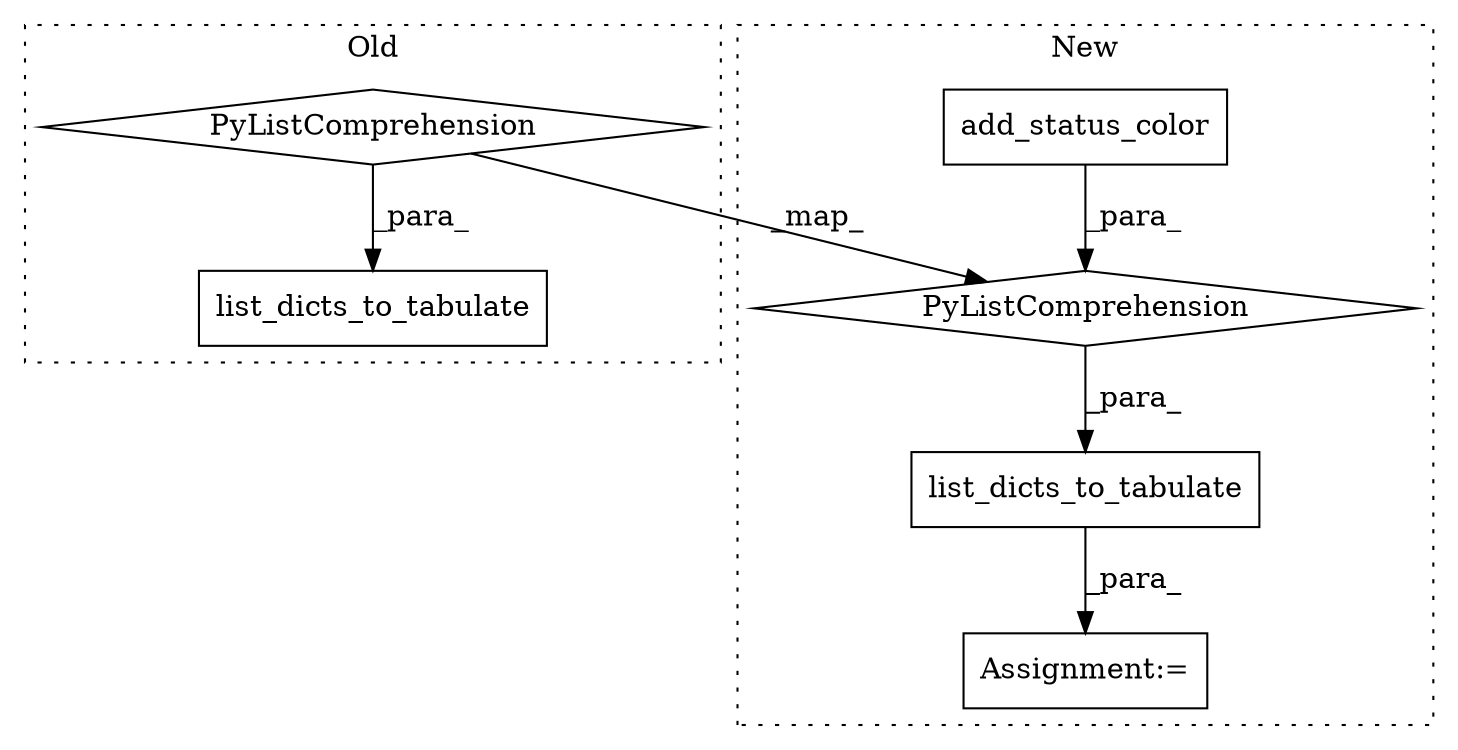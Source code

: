 digraph G {
subgraph cluster0 {
1 [label="list_dicts_to_tabulate" a="32" s="4980,5126" l="34,-5" shape="box"];
4 [label="PyListComprehension" a="109" s="5014" l="112" shape="diamond"];
label = "Old";
style="dotted";
}
subgraph cluster1 {
2 [label="list_dicts_to_tabulate" a="32" s="5179,5209" l="23,1" shape="box"];
3 [label="Assignment:=" a="7" s="5178" l="1" shape="box"];
5 [label="PyListComprehension" a="109" s="5033" l="138" shape="diamond"];
6 [label="add_status_color" a="32" s="5041,5069" l="17,1" shape="box"];
label = "New";
style="dotted";
}
2 -> 3 [label="_para_"];
4 -> 1 [label="_para_"];
4 -> 5 [label="_map_"];
5 -> 2 [label="_para_"];
6 -> 5 [label="_para_"];
}